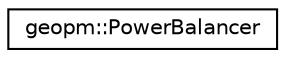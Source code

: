 digraph "Graphical Class Hierarchy"
{
  edge [fontname="Helvetica",fontsize="10",labelfontname="Helvetica",labelfontsize="10"];
  node [fontname="Helvetica",fontsize="10",shape=record];
  rankdir="LR";
  Node0 [label="geopm::PowerBalancer",height=0.2,width=0.4,color="black", fillcolor="white", style="filled",URL="$classgeopm_1_1_power_balancer.html",tooltip="Stay within a power cap but redistribute power to optimize performance. An average per compute node p..."];
}
